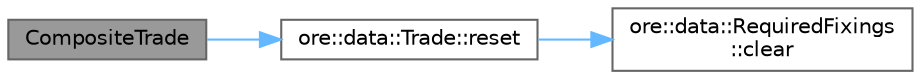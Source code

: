 digraph "CompositeTrade"
{
 // INTERACTIVE_SVG=YES
 // LATEX_PDF_SIZE
  bgcolor="transparent";
  edge [fontname=Helvetica,fontsize=10,labelfontname=Helvetica,labelfontsize=10];
  node [fontname=Helvetica,fontsize=10,shape=box,height=0.2,width=0.4];
  rankdir="LR";
  Node1 [label="CompositeTrade",height=0.2,width=0.4,color="gray40", fillcolor="grey60", style="filled", fontcolor="black",tooltip="Constructor requires a trade factory so that subtrades can be built."];
  Node1 -> Node2 [color="steelblue1",style="solid"];
  Node2 [label="ore::data::Trade::reset",height=0.2,width=0.4,color="grey40", fillcolor="white", style="filled",URL="$classore_1_1data_1_1_trade.html#ad20897c5c8bd47f5d4005989bead0e55",tooltip="Reset trade, clear all base class data. This does not reset accumulated timings for this trade."];
  Node2 -> Node3 [color="steelblue1",style="solid"];
  Node3 [label="ore::data::RequiredFixings\l::clear",height=0.2,width=0.4,color="grey40", fillcolor="white", style="filled",URL="$classore_1_1data_1_1_required_fixings.html#ac8bb3912a3ce86b15842e79d0b421204",tooltip=" "];
}

